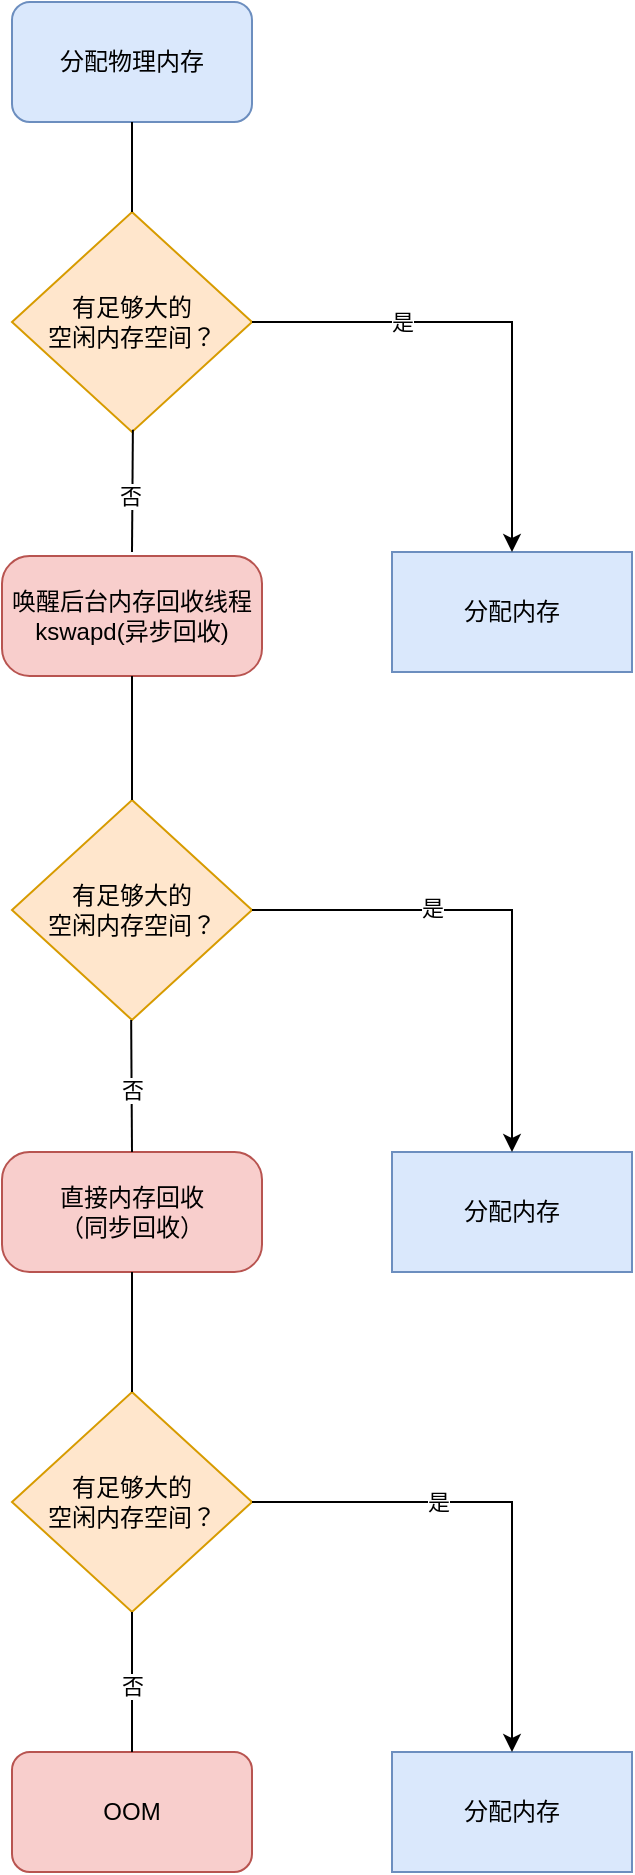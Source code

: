 <mxfile version="21.6.5" type="github">
  <diagram name="第 1 页" id="9e4_L4O91o0at85wGMyj">
    <mxGraphModel dx="733" dy="372" grid="1" gridSize="10" guides="1" tooltips="1" connect="1" arrows="1" fold="1" page="1" pageScale="1" pageWidth="827" pageHeight="1169" math="0" shadow="0">
      <root>
        <mxCell id="0" />
        <mxCell id="1" parent="0" />
        <mxCell id="ChDLtsVOBxLUTJ7q2RNu-1" value="分配物理内存" style="rounded=1;whiteSpace=wrap;html=1;fillColor=#dae8fc;strokeColor=#6c8ebf;" vertex="1" parent="1">
          <mxGeometry x="320" y="75" width="120" height="60" as="geometry" />
        </mxCell>
        <mxCell id="ChDLtsVOBxLUTJ7q2RNu-2" value="有足够大的&lt;br&gt;空闲内存空间？" style="rhombus;whiteSpace=wrap;html=1;fillColor=#ffe6cc;strokeColor=#d79b00;" vertex="1" parent="1">
          <mxGeometry x="320" y="180" width="120" height="110" as="geometry" />
        </mxCell>
        <mxCell id="ChDLtsVOBxLUTJ7q2RNu-3" value="唤醒后台内存回收线程&lt;br&gt;kswapd(异步回收)" style="rounded=1;whiteSpace=wrap;html=1;arcSize=23;fillColor=#f8cecc;strokeColor=#b85450;" vertex="1" parent="1">
          <mxGeometry x="315" y="352" width="130" height="60" as="geometry" />
        </mxCell>
        <mxCell id="ChDLtsVOBxLUTJ7q2RNu-4" value="有足够大的&lt;br&gt;空闲内存空间？" style="rhombus;whiteSpace=wrap;html=1;fillColor=#ffe6cc;strokeColor=#d79b00;" vertex="1" parent="1">
          <mxGeometry x="320" y="474" width="120" height="110" as="geometry" />
        </mxCell>
        <mxCell id="ChDLtsVOBxLUTJ7q2RNu-5" value="直接内存回收&lt;br&gt;（同步回收）" style="rounded=1;whiteSpace=wrap;html=1;arcSize=23;fillColor=#f8cecc;strokeColor=#b85450;" vertex="1" parent="1">
          <mxGeometry x="315" y="650" width="130" height="60" as="geometry" />
        </mxCell>
        <mxCell id="ChDLtsVOBxLUTJ7q2RNu-6" value="有足够大的&lt;br&gt;空闲内存空间？" style="rhombus;whiteSpace=wrap;html=1;fillColor=#ffe6cc;strokeColor=#d79b00;" vertex="1" parent="1">
          <mxGeometry x="320" y="770" width="120" height="110" as="geometry" />
        </mxCell>
        <mxCell id="ChDLtsVOBxLUTJ7q2RNu-7" value="OOM" style="rounded=1;whiteSpace=wrap;html=1;fillColor=#f8cecc;strokeColor=#b85450;" vertex="1" parent="1">
          <mxGeometry x="320" y="950" width="120" height="60" as="geometry" />
        </mxCell>
        <mxCell id="ChDLtsVOBxLUTJ7q2RNu-8" value="" style="endArrow=none;html=1;rounded=0;entryX=0.5;entryY=1;entryDx=0;entryDy=0;exitX=0.5;exitY=0;exitDx=0;exitDy=0;" edge="1" parent="1" source="ChDLtsVOBxLUTJ7q2RNu-2" target="ChDLtsVOBxLUTJ7q2RNu-1">
          <mxGeometry width="50" height="50" relative="1" as="geometry">
            <mxPoint x="400" y="300" as="sourcePoint" />
            <mxPoint x="450" y="250" as="targetPoint" />
          </mxGeometry>
        </mxCell>
        <mxCell id="ChDLtsVOBxLUTJ7q2RNu-9" value="" style="endArrow=none;html=1;rounded=0;entryX=0.5;entryY=1;entryDx=0;entryDy=0;" edge="1" parent="1">
          <mxGeometry width="50" height="50" relative="1" as="geometry">
            <mxPoint x="380" y="350" as="sourcePoint" />
            <mxPoint x="380.44" y="288.82" as="targetPoint" />
          </mxGeometry>
        </mxCell>
        <mxCell id="ChDLtsVOBxLUTJ7q2RNu-14" value="否" style="edgeLabel;html=1;align=center;verticalAlign=middle;resizable=0;points=[];" vertex="1" connectable="0" parent="ChDLtsVOBxLUTJ7q2RNu-9">
          <mxGeometry x="-0.072" y="1" relative="1" as="geometry">
            <mxPoint as="offset" />
          </mxGeometry>
        </mxCell>
        <mxCell id="ChDLtsVOBxLUTJ7q2RNu-10" value="" style="endArrow=none;html=1;rounded=0;exitX=0.5;exitY=0;exitDx=0;exitDy=0;" edge="1" parent="1" source="ChDLtsVOBxLUTJ7q2RNu-4" target="ChDLtsVOBxLUTJ7q2RNu-3">
          <mxGeometry width="50" height="50" relative="1" as="geometry">
            <mxPoint x="400" y="460" as="sourcePoint" />
            <mxPoint x="450" y="410" as="targetPoint" />
          </mxGeometry>
        </mxCell>
        <mxCell id="ChDLtsVOBxLUTJ7q2RNu-11" value="" style="endArrow=none;html=1;rounded=0;" edge="1" parent="1">
          <mxGeometry width="50" height="50" relative="1" as="geometry">
            <mxPoint x="380" y="650" as="sourcePoint" />
            <mxPoint x="379.58" y="584" as="targetPoint" />
          </mxGeometry>
        </mxCell>
        <mxCell id="ChDLtsVOBxLUTJ7q2RNu-19" value="否" style="edgeLabel;html=1;align=center;verticalAlign=middle;resizable=0;points=[];" vertex="1" connectable="0" parent="ChDLtsVOBxLUTJ7q2RNu-11">
          <mxGeometry x="0.343" y="-1" relative="1" as="geometry">
            <mxPoint x="-1" y="13" as="offset" />
          </mxGeometry>
        </mxCell>
        <mxCell id="ChDLtsVOBxLUTJ7q2RNu-12" value="" style="endArrow=none;html=1;rounded=0;entryX=0.5;entryY=1;entryDx=0;entryDy=0;" edge="1" parent="1" source="ChDLtsVOBxLUTJ7q2RNu-6" target="ChDLtsVOBxLUTJ7q2RNu-5">
          <mxGeometry width="50" height="50" relative="1" as="geometry">
            <mxPoint x="400" y="880" as="sourcePoint" />
            <mxPoint x="450" y="830" as="targetPoint" />
          </mxGeometry>
        </mxCell>
        <mxCell id="ChDLtsVOBxLUTJ7q2RNu-13" value="" style="endArrow=none;html=1;rounded=0;exitX=0.5;exitY=0;exitDx=0;exitDy=0;entryX=0.5;entryY=1;entryDx=0;entryDy=0;" edge="1" parent="1" source="ChDLtsVOBxLUTJ7q2RNu-7" target="ChDLtsVOBxLUTJ7q2RNu-6">
          <mxGeometry width="50" height="50" relative="1" as="geometry">
            <mxPoint x="400" y="960" as="sourcePoint" />
            <mxPoint x="450" y="910" as="targetPoint" />
          </mxGeometry>
        </mxCell>
        <mxCell id="ChDLtsVOBxLUTJ7q2RNu-20" value="否" style="edgeLabel;html=1;align=center;verticalAlign=middle;resizable=0;points=[];" vertex="1" connectable="0" parent="ChDLtsVOBxLUTJ7q2RNu-13">
          <mxGeometry x="-0.054" relative="1" as="geometry">
            <mxPoint as="offset" />
          </mxGeometry>
        </mxCell>
        <mxCell id="ChDLtsVOBxLUTJ7q2RNu-15" value="分配内存" style="rounded=0;whiteSpace=wrap;html=1;fillColor=#dae8fc;strokeColor=#6c8ebf;" vertex="1" parent="1">
          <mxGeometry x="510" y="350" width="120" height="60" as="geometry" />
        </mxCell>
        <mxCell id="ChDLtsVOBxLUTJ7q2RNu-16" value="" style="endArrow=classic;html=1;rounded=0;exitX=1;exitY=0.5;exitDx=0;exitDy=0;entryX=0.5;entryY=0;entryDx=0;entryDy=0;edgeStyle=orthogonalEdgeStyle;" edge="1" parent="1" source="ChDLtsVOBxLUTJ7q2RNu-2" target="ChDLtsVOBxLUTJ7q2RNu-15">
          <mxGeometry width="50" height="50" relative="1" as="geometry">
            <mxPoint x="400" y="300" as="sourcePoint" />
            <mxPoint x="450" y="250" as="targetPoint" />
          </mxGeometry>
        </mxCell>
        <mxCell id="ChDLtsVOBxLUTJ7q2RNu-17" value="是" style="edgeLabel;html=1;align=center;verticalAlign=middle;resizable=0;points=[];" vertex="1" connectable="0" parent="ChDLtsVOBxLUTJ7q2RNu-16">
          <mxGeometry x="-0.052" y="-3" relative="1" as="geometry">
            <mxPoint x="-41" y="-3" as="offset" />
          </mxGeometry>
        </mxCell>
        <mxCell id="ChDLtsVOBxLUTJ7q2RNu-21" value="分配内存" style="rounded=0;whiteSpace=wrap;html=1;fillColor=#dae8fc;strokeColor=#6c8ebf;" vertex="1" parent="1">
          <mxGeometry x="510" y="650" width="120" height="60" as="geometry" />
        </mxCell>
        <mxCell id="ChDLtsVOBxLUTJ7q2RNu-22" value="" style="endArrow=classic;html=1;rounded=0;exitX=1;exitY=0.5;exitDx=0;exitDy=0;entryX=0.5;entryY=0;entryDx=0;entryDy=0;edgeStyle=orthogonalEdgeStyle;" edge="1" parent="1" source="ChDLtsVOBxLUTJ7q2RNu-4" target="ChDLtsVOBxLUTJ7q2RNu-21">
          <mxGeometry width="50" height="50" relative="1" as="geometry">
            <mxPoint x="400" y="630" as="sourcePoint" />
            <mxPoint x="450" y="580" as="targetPoint" />
          </mxGeometry>
        </mxCell>
        <mxCell id="ChDLtsVOBxLUTJ7q2RNu-23" value="是" style="edgeLabel;html=1;align=center;verticalAlign=middle;resizable=0;points=[];" vertex="1" connectable="0" parent="ChDLtsVOBxLUTJ7q2RNu-22">
          <mxGeometry x="0.013" y="-3" relative="1" as="geometry">
            <mxPoint x="-37" y="-4" as="offset" />
          </mxGeometry>
        </mxCell>
        <mxCell id="ChDLtsVOBxLUTJ7q2RNu-24" value="分配内存" style="rounded=0;whiteSpace=wrap;html=1;fillColor=#dae8fc;strokeColor=#6c8ebf;" vertex="1" parent="1">
          <mxGeometry x="510" y="950" width="120" height="60" as="geometry" />
        </mxCell>
        <mxCell id="ChDLtsVOBxLUTJ7q2RNu-25" value="" style="endArrow=classic;html=1;rounded=0;exitX=1;exitY=0.5;exitDx=0;exitDy=0;entryX=0.5;entryY=0;entryDx=0;entryDy=0;edgeStyle=orthogonalEdgeStyle;" edge="1" parent="1" source="ChDLtsVOBxLUTJ7q2RNu-6" target="ChDLtsVOBxLUTJ7q2RNu-24">
          <mxGeometry width="50" height="50" relative="1" as="geometry">
            <mxPoint x="400" y="980" as="sourcePoint" />
            <mxPoint x="450" y="930" as="targetPoint" />
          </mxGeometry>
        </mxCell>
        <mxCell id="ChDLtsVOBxLUTJ7q2RNu-26" value="是" style="edgeLabel;html=1;align=center;verticalAlign=middle;resizable=0;points=[];" vertex="1" connectable="0" parent="ChDLtsVOBxLUTJ7q2RNu-25">
          <mxGeometry x="-0.274" relative="1" as="geometry">
            <mxPoint as="offset" />
          </mxGeometry>
        </mxCell>
      </root>
    </mxGraphModel>
  </diagram>
</mxfile>
